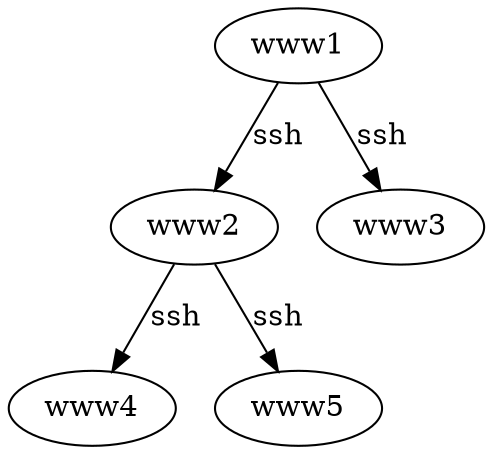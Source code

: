 digraph example {
  www1 -> www2 [label = "ssh"];
  www1 -> www3 [label = "ssh"];
  www2 -> www4 [label = "ssh"];
  www2 -> www5 [label = "ssh"];
}